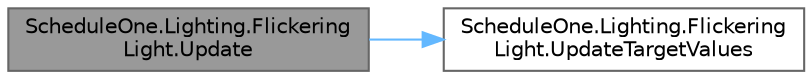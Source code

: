 digraph "ScheduleOne.Lighting.FlickeringLight.Update"
{
 // LATEX_PDF_SIZE
  bgcolor="transparent";
  edge [fontname=Helvetica,fontsize=10,labelfontname=Helvetica,labelfontsize=10];
  node [fontname=Helvetica,fontsize=10,shape=box,height=0.2,width=0.4];
  rankdir="LR";
  Node1 [id="Node000001",label="ScheduleOne.Lighting.Flickering\lLight.Update",height=0.2,width=0.4,color="gray40", fillcolor="grey60", style="filled", fontcolor="black",tooltip=" "];
  Node1 -> Node2 [id="edge1_Node000001_Node000002",color="steelblue1",style="solid",tooltip=" "];
  Node2 [id="Node000002",label="ScheduleOne.Lighting.Flickering\lLight.UpdateTargetValues",height=0.2,width=0.4,color="grey40", fillcolor="white", style="filled",URL="$class_schedule_one_1_1_lighting_1_1_flickering_light.html#ae5a32aa5d476cb7ad76c01a482d63c2c",tooltip=" "];
}
